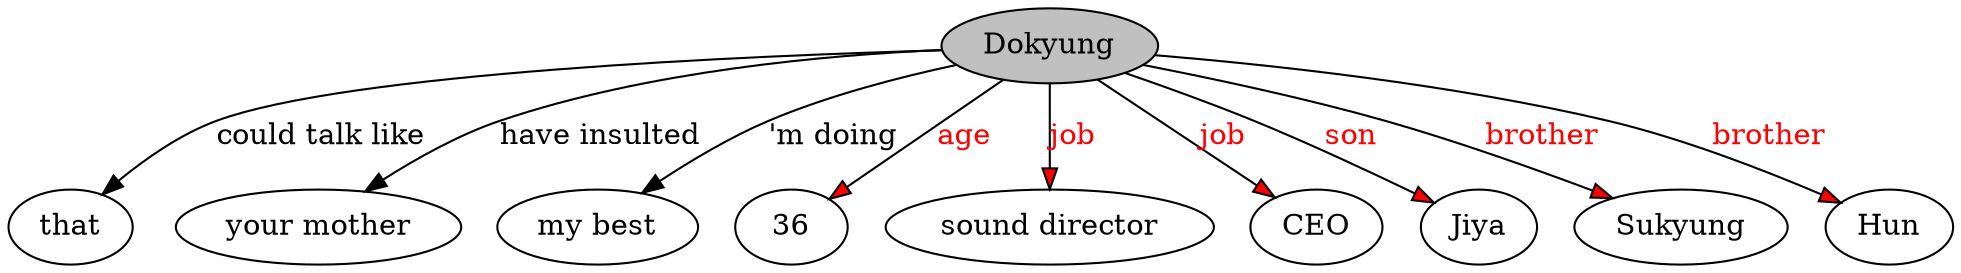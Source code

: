 // The Round Table
digraph {
	0 [label=Dokyung fillcolor=gray style=filled]
	1 [label=that]
	0 -> 1 [label="could talk like"]
	2 [label="your mother"]
	0 -> 2 [label="have insulted"]
	3 [label="my best"]
	0 -> 3 [label="'m doing"]
	4 [label=36]
	0 -> 4 [label=age fillcolor=red fontcolor=red style=filled]
	5 [label="sound director"]
	0 -> 5 [label=job fillcolor=red fontcolor=red style=filled]
	6 [label=CEO]
	0 -> 6 [label=job fillcolor=red fontcolor=red style=filled]
	7 [label=Jiya]
	0 -> 7 [label=son fillcolor=red fontcolor=red style=filled]
	8 [label=Sukyung]
	0 -> 8 [label=brother fillcolor=red fontcolor=red style=filled]
	9 [label=Hun]
	0 -> 9 [label=brother fillcolor=red fontcolor=red style=filled]
}

